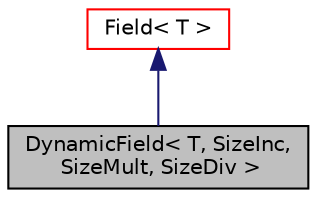 digraph "DynamicField&lt; T, SizeInc, SizeMult, SizeDiv &gt;"
{
  bgcolor="transparent";
  edge [fontname="Helvetica",fontsize="10",labelfontname="Helvetica",labelfontsize="10"];
  node [fontname="Helvetica",fontsize="10",shape=record];
  Node11 [label="DynamicField\< T, SizeInc,\l SizeMult, SizeDiv \>",height=0.2,width=0.4,color="black", fillcolor="grey75", style="filled", fontcolor="black"];
  Node12 -> Node11 [dir="back",color="midnightblue",fontsize="10",style="solid",fontname="Helvetica"];
  Node12 [label="Field\< T \>",height=0.2,width=0.4,color="red",URL="$a27573.html"];
}
